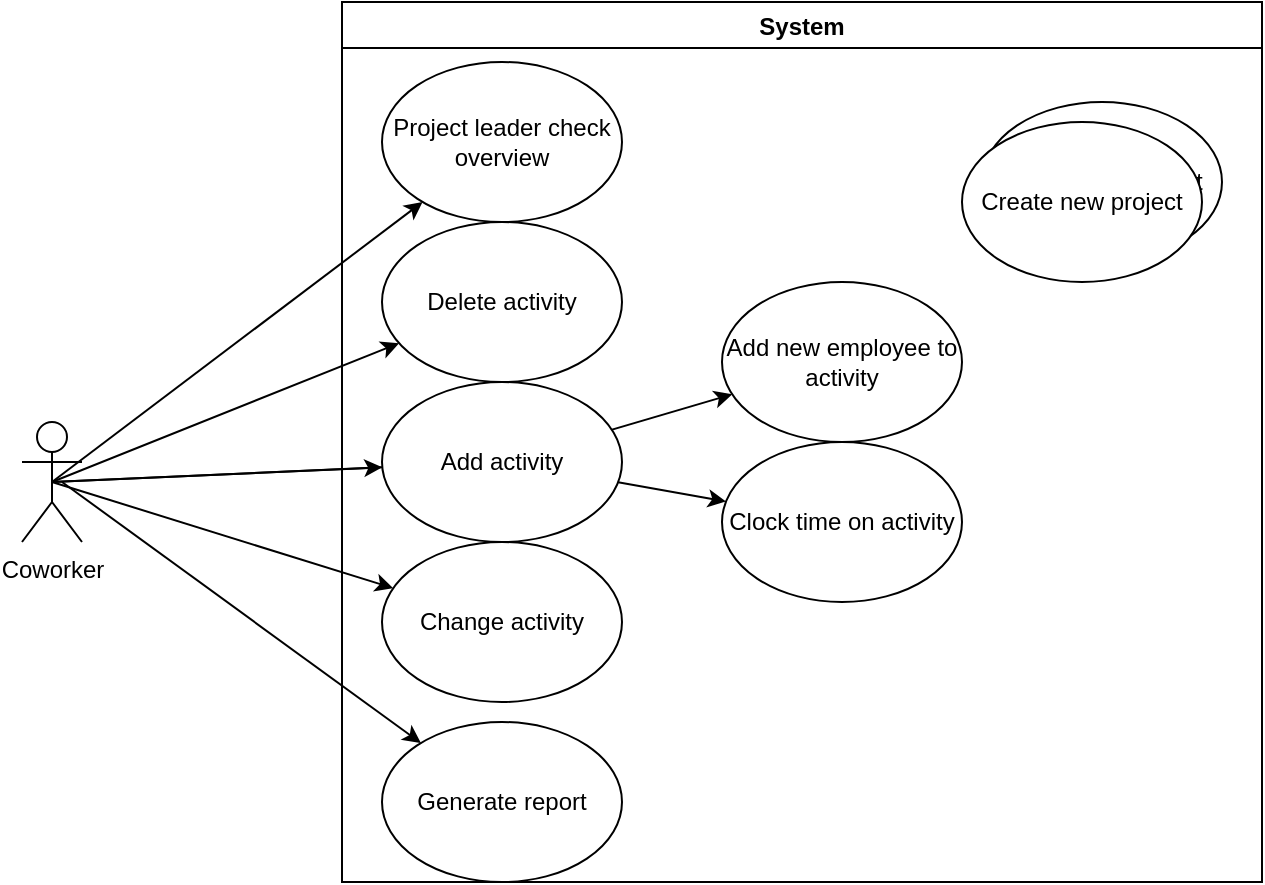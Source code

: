 <mxfile version="20.3.0" type="device"><diagram id="C5RBs43oDa-KdzZeNtuy" name="Page-1"><mxGraphModel dx="2061" dy="627" grid="1" gridSize="10" guides="1" tooltips="1" connect="1" arrows="1" fold="1" page="1" pageScale="1" pageWidth="827" pageHeight="1169" math="0" shadow="0"><root><mxCell id="WIyWlLk6GJQsqaUBKTNV-0"/><mxCell id="WIyWlLk6GJQsqaUBKTNV-1" parent="WIyWlLk6GJQsqaUBKTNV-0"/><mxCell id="_tuZx3d6SsQcYg9LipAr-0" value="System" style="swimlane;" vertex="1" parent="WIyWlLk6GJQsqaUBKTNV-1"><mxGeometry x="-150" y="20" width="460" height="440" as="geometry"/></mxCell><mxCell id="_tuZx3d6SsQcYg9LipAr-3" value="Create new project" style="ellipse;whiteSpace=wrap;html=1;" vertex="1" parent="_tuZx3d6SsQcYg9LipAr-0"><mxGeometry x="320" y="50" width="120" height="80" as="geometry"/></mxCell><mxCell id="_tuZx3d6SsQcYg9LipAr-11" value="Change activity" style="ellipse;whiteSpace=wrap;html=1;" vertex="1" parent="_tuZx3d6SsQcYg9LipAr-0"><mxGeometry x="20" y="270" width="120" height="80" as="geometry"/></mxCell><mxCell id="_tuZx3d6SsQcYg9LipAr-9" value="Delete activity" style="ellipse;whiteSpace=wrap;html=1;" vertex="1" parent="_tuZx3d6SsQcYg9LipAr-0"><mxGeometry x="20" y="110" width="120" height="80" as="geometry"/></mxCell><mxCell id="_tuZx3d6SsQcYg9LipAr-8" value="Add new employee to activity" style="ellipse;whiteSpace=wrap;html=1;" vertex="1" parent="_tuZx3d6SsQcYg9LipAr-0"><mxGeometry x="190" y="140" width="120" height="80" as="geometry"/></mxCell><mxCell id="_tuZx3d6SsQcYg9LipAr-7" value="Project leader check overview" style="ellipse;whiteSpace=wrap;html=1;" vertex="1" parent="_tuZx3d6SsQcYg9LipAr-0"><mxGeometry x="20" y="30" width="120" height="80" as="geometry"/></mxCell><mxCell id="_tuZx3d6SsQcYg9LipAr-6" value="Generate report" style="ellipse;whiteSpace=wrap;html=1;" vertex="1" parent="_tuZx3d6SsQcYg9LipAr-0"><mxGeometry x="20" y="360" width="120" height="80" as="geometry"/></mxCell><mxCell id="_tuZx3d6SsQcYg9LipAr-5" value="Clock time on activity" style="ellipse;whiteSpace=wrap;html=1;" vertex="1" parent="_tuZx3d6SsQcYg9LipAr-0"><mxGeometry x="190" y="220" width="120" height="80" as="geometry"/></mxCell><mxCell id="_tuZx3d6SsQcYg9LipAr-4" value="Create new project" style="ellipse;whiteSpace=wrap;html=1;" vertex="1" parent="_tuZx3d6SsQcYg9LipAr-0"><mxGeometry x="310" y="60" width="120" height="80" as="geometry"/></mxCell><mxCell id="_tuZx3d6SsQcYg9LipAr-1" value="Coworker" style="shape=umlActor;verticalLabelPosition=bottom;verticalAlign=top;html=1;outlineConnect=0;" vertex="1" parent="WIyWlLk6GJQsqaUBKTNV-1"><mxGeometry x="-310" y="230" width="30" height="60" as="geometry"/></mxCell><mxCell id="_tuZx3d6SsQcYg9LipAr-12" value="" style="endArrow=classic;html=1;rounded=0;exitX=0.5;exitY=0.5;exitDx=0;exitDy=0;exitPerimeter=0;" edge="1" parent="WIyWlLk6GJQsqaUBKTNV-1" source="_tuZx3d6SsQcYg9LipAr-1" target="_tuZx3d6SsQcYg9LipAr-7"><mxGeometry width="50" height="50" relative="1" as="geometry"><mxPoint x="-280" y="310" as="sourcePoint"/><mxPoint x="-230" y="260" as="targetPoint"/></mxGeometry></mxCell><mxCell id="_tuZx3d6SsQcYg9LipAr-13" value="" style="endArrow=classic;html=1;rounded=0;exitX=0.5;exitY=0.5;exitDx=0;exitDy=0;exitPerimeter=0;" edge="1" parent="WIyWlLk6GJQsqaUBKTNV-1" source="_tuZx3d6SsQcYg9LipAr-1" target="_tuZx3d6SsQcYg9LipAr-11"><mxGeometry width="50" height="50" relative="1" as="geometry"><mxPoint x="-285" y="270" as="sourcePoint"/><mxPoint x="40.716" y="236.159" as="targetPoint"/></mxGeometry></mxCell><mxCell id="_tuZx3d6SsQcYg9LipAr-14" value="" style="endArrow=classic;html=1;rounded=0;" edge="1" parent="WIyWlLk6GJQsqaUBKTNV-1" target="_tuZx3d6SsQcYg9LipAr-6"><mxGeometry width="50" height="50" relative="1" as="geometry"><mxPoint x="-290" y="260" as="sourcePoint"/><mxPoint x="50.716" y="246.159" as="targetPoint"/></mxGeometry></mxCell><mxCell id="_tuZx3d6SsQcYg9LipAr-15" value="" style="endArrow=classic;html=1;rounded=0;exitX=0.5;exitY=0.5;exitDx=0;exitDy=0;exitPerimeter=0;" edge="1" parent="WIyWlLk6GJQsqaUBKTNV-1" source="_tuZx3d6SsQcYg9LipAr-1" target="_tuZx3d6SsQcYg9LipAr-10"><mxGeometry width="50" height="50" relative="1" as="geometry"><mxPoint x="-265" y="290" as="sourcePoint"/><mxPoint x="60.716" y="256.159" as="targetPoint"/></mxGeometry></mxCell><mxCell id="_tuZx3d6SsQcYg9LipAr-16" value="" style="endArrow=classic;html=1;rounded=0;exitX=0.5;exitY=0.5;exitDx=0;exitDy=0;exitPerimeter=0;startArrow=none;" edge="1" parent="WIyWlLk6GJQsqaUBKTNV-1" source="_tuZx3d6SsQcYg9LipAr-10" target="_tuZx3d6SsQcYg9LipAr-8"><mxGeometry width="50" height="50" relative="1" as="geometry"><mxPoint x="-255" y="300" as="sourcePoint"/><mxPoint x="70.716" y="266.159" as="targetPoint"/></mxGeometry></mxCell><mxCell id="_tuZx3d6SsQcYg9LipAr-17" value="" style="endArrow=classic;html=1;rounded=0;exitX=0.5;exitY=0.5;exitDx=0;exitDy=0;exitPerimeter=0;" edge="1" parent="WIyWlLk6GJQsqaUBKTNV-1" source="_tuZx3d6SsQcYg9LipAr-1" target="_tuZx3d6SsQcYg9LipAr-9"><mxGeometry width="50" height="50" relative="1" as="geometry"><mxPoint x="-245" y="310" as="sourcePoint"/><mxPoint x="80.716" y="276.159" as="targetPoint"/></mxGeometry></mxCell><mxCell id="_tuZx3d6SsQcYg9LipAr-10" value="Add activity" style="ellipse;whiteSpace=wrap;html=1;" vertex="1" parent="WIyWlLk6GJQsqaUBKTNV-1"><mxGeometry x="-130" y="210" width="120" height="80" as="geometry"/></mxCell><mxCell id="_tuZx3d6SsQcYg9LipAr-20" value="" style="endArrow=none;html=1;rounded=0;exitX=0.5;exitY=0.5;exitDx=0;exitDy=0;exitPerimeter=0;" edge="1" parent="WIyWlLk6GJQsqaUBKTNV-1" source="_tuZx3d6SsQcYg9LipAr-1" target="_tuZx3d6SsQcYg9LipAr-10"><mxGeometry width="50" height="50" relative="1" as="geometry"><mxPoint x="-295" y="260" as="sourcePoint"/><mxPoint x="160.403" y="224.629" as="targetPoint"/></mxGeometry></mxCell><mxCell id="_tuZx3d6SsQcYg9LipAr-21" value="" style="endArrow=classic;html=1;rounded=0;" edge="1" parent="WIyWlLk6GJQsqaUBKTNV-1" source="_tuZx3d6SsQcYg9LipAr-10" target="_tuZx3d6SsQcYg9LipAr-5"><mxGeometry width="50" height="50" relative="1" as="geometry"><mxPoint x="210" y="260" as="sourcePoint"/><mxPoint x="260" y="210" as="targetPoint"/></mxGeometry></mxCell></root></mxGraphModel></diagram></mxfile>